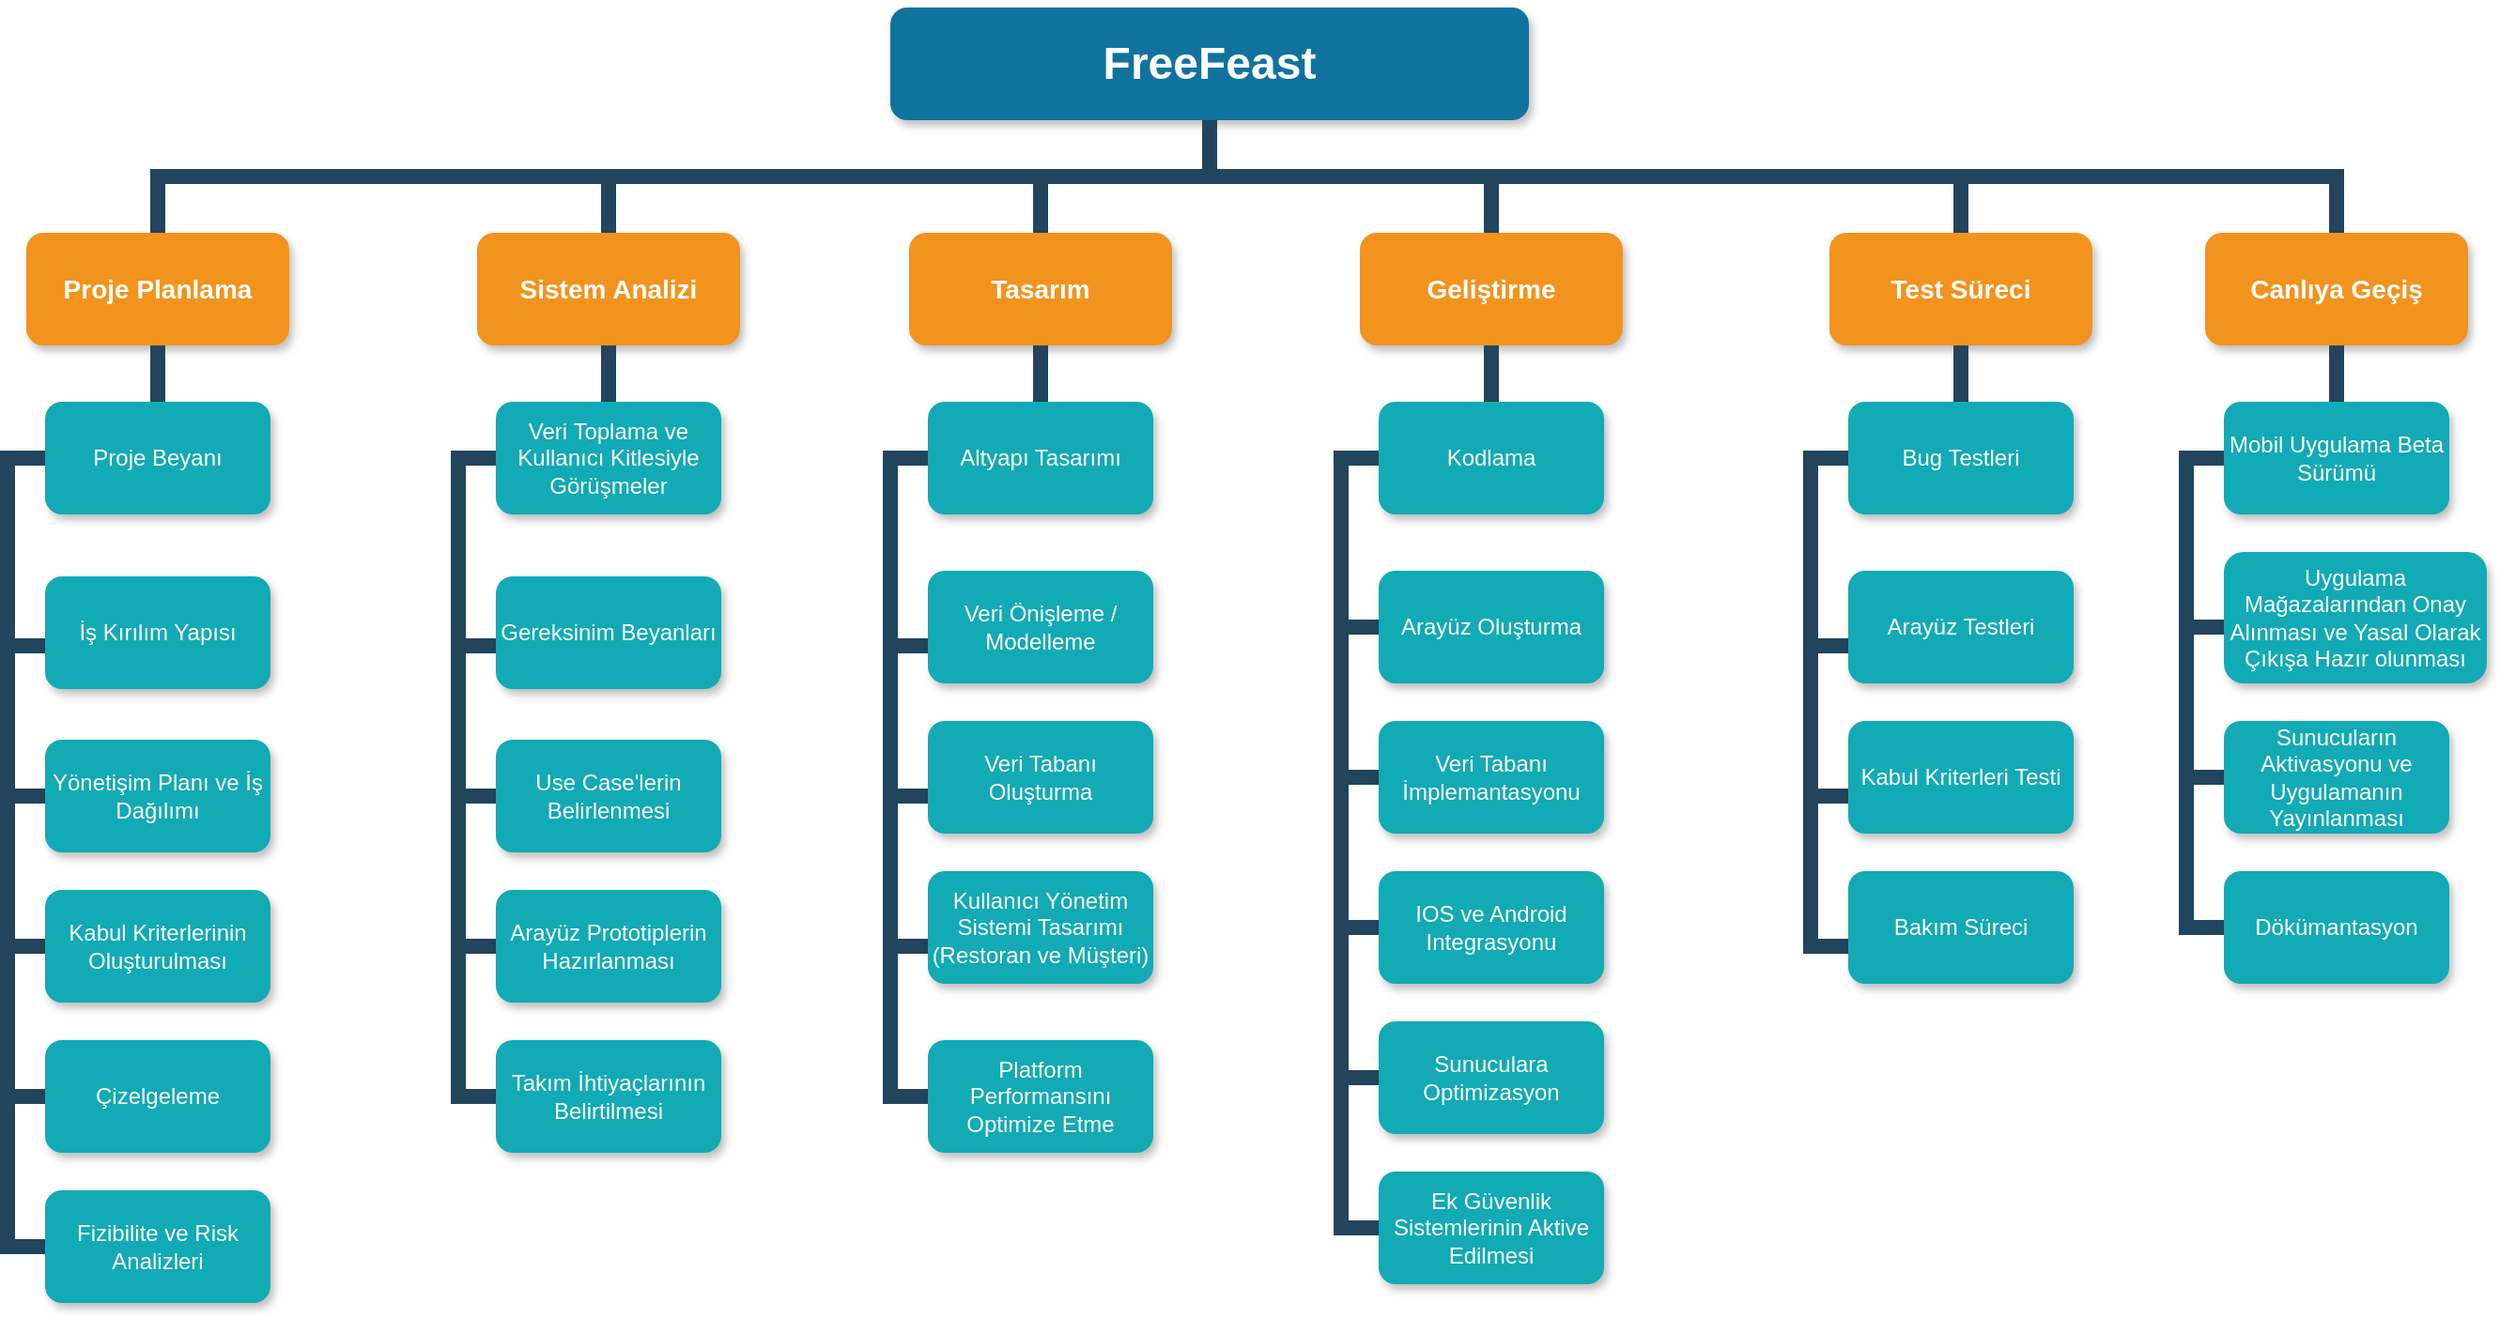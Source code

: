 <mxfile version="24.1.0" type="device">
  <diagram name="Page-1" id="64c3da0e-402f-94eb-ee01-a36477274f13">
    <mxGraphModel dx="474" dy="828" grid="1" gridSize="10" guides="1" tooltips="1" connect="1" arrows="1" fold="1" page="1" pageScale="1" pageWidth="1169" pageHeight="826" background="none" math="0" shadow="0">
      <root>
        <mxCell id="0" />
        <mxCell id="1" parent="0" />
        <mxCell id="2" value="FreeFeast" style="whiteSpace=wrap;rounded=1;shadow=1;fillColor=#10739E;strokeColor=none;fontColor=#FFFFFF;fontStyle=1;fontSize=24" parent="1" vertex="1">
          <mxGeometry x="750" y="50" width="340" height="60" as="geometry" />
        </mxCell>
        <mxCell id="3" value="Proje Planlama" style="whiteSpace=wrap;rounded=1;fillColor=#F2931E;strokeColor=none;shadow=1;fontColor=#FFFFFF;fontStyle=1;fontSize=14" parent="1" vertex="1">
          <mxGeometry x="290" y="170.0" width="140" height="60" as="geometry" />
        </mxCell>
        <mxCell id="4" value="Sistem Analizi" style="whiteSpace=wrap;rounded=1;fillColor=#F2931E;strokeColor=none;shadow=1;fontColor=#FFFFFF;fontStyle=1;fontSize=14" parent="1" vertex="1">
          <mxGeometry x="530" y="170.0" width="140" height="60" as="geometry" />
        </mxCell>
        <mxCell id="5" value="Canlıya Geçiş" style="whiteSpace=wrap;rounded=1;fillColor=#F2931E;strokeColor=none;shadow=1;fontColor=#FFFFFF;fontStyle=1;fontSize=14" parent="1" vertex="1">
          <mxGeometry x="1450" y="170.0" width="140" height="60" as="geometry" />
        </mxCell>
        <mxCell id="6" value="Tasarım" style="whiteSpace=wrap;rounded=1;fillColor=#F2931E;strokeColor=none;shadow=1;fontColor=#FFFFFF;fontStyle=1;fontSize=14" parent="1" vertex="1">
          <mxGeometry x="760" y="170.0" width="140" height="60" as="geometry" />
        </mxCell>
        <mxCell id="7" value="Geliştirme" style="whiteSpace=wrap;rounded=1;fillColor=#F2931E;strokeColor=none;shadow=1;fontColor=#FFFFFF;fontStyle=1;fontSize=14" parent="1" vertex="1">
          <mxGeometry x="1000" y="170.0" width="140" height="60" as="geometry" />
        </mxCell>
        <mxCell id="8" value="Test Süreci" style="whiteSpace=wrap;rounded=1;fillColor=#F2931E;strokeColor=none;shadow=1;fontColor=#FFFFFF;fontStyle=1;fontSize=14" parent="1" vertex="1">
          <mxGeometry x="1250" y="170.0" width="140" height="60" as="geometry" />
        </mxCell>
        <mxCell id="10" value="Proje Beyanı" style="whiteSpace=wrap;rounded=1;fillColor=#12AAB5;strokeColor=none;shadow=1;fontColor=#FFFFFF;" parent="1" vertex="1">
          <mxGeometry x="300" y="260.0" width="120" height="60" as="geometry" />
        </mxCell>
        <mxCell id="43" value="Veri Toplama ve Kullanıcı Kitlesiyle Görüşmeler" style="whiteSpace=wrap;rounded=1;fillColor=#12AAB5;strokeColor=none;shadow=1;fontColor=#FFFFFF;" parent="1" vertex="1">
          <mxGeometry x="540.0" y="260.0" width="120" height="60" as="geometry" />
        </mxCell>
        <mxCell id="103" value="" style="edgeStyle=elbowEdgeStyle;elbow=vertical;rounded=0;fontColor=#000000;endArrow=none;endFill=0;strokeWidth=8;strokeColor=#23445D;" parent="1" source="3" target="10" edge="1">
          <mxGeometry width="100" height="100" relative="1" as="geometry">
            <mxPoint x="150" y="290" as="sourcePoint" />
            <mxPoint x="250" y="190" as="targetPoint" />
          </mxGeometry>
        </mxCell>
        <mxCell id="105" value="" style="edgeStyle=elbowEdgeStyle;elbow=horizontal;rounded=0;fontColor=#000000;endArrow=none;endFill=0;strokeWidth=8;strokeColor=#23445D;" parent="1" source="10" edge="1">
          <mxGeometry width="100" height="100" relative="1" as="geometry">
            <mxPoint x="240" y="440" as="sourcePoint" />
            <mxPoint x="300" y="390" as="targetPoint" />
            <Array as="points">
              <mxPoint x="280" y="330" />
            </Array>
          </mxGeometry>
        </mxCell>
        <mxCell id="106" value="" style="edgeStyle=elbowEdgeStyle;elbow=horizontal;rounded=0;fontColor=#000000;endArrow=none;endFill=0;strokeWidth=8;strokeColor=#23445D;" parent="1" source="10" edge="1">
          <mxGeometry width="100" height="100" relative="1" as="geometry">
            <mxPoint x="310" y="300" as="sourcePoint" />
            <mxPoint x="300" y="470" as="targetPoint" />
            <Array as="points">
              <mxPoint x="280" y="360" />
            </Array>
          </mxGeometry>
        </mxCell>
        <mxCell id="107" value="" style="edgeStyle=elbowEdgeStyle;elbow=horizontal;rounded=0;fontColor=#000000;endArrow=none;endFill=0;strokeWidth=8;strokeColor=#23445D;" parent="1" source="10" edge="1">
          <mxGeometry width="100" height="100" relative="1" as="geometry">
            <mxPoint x="310" y="300" as="sourcePoint" />
            <mxPoint x="300.0" y="710" as="targetPoint" />
            <Array as="points">
              <mxPoint x="280" y="500" />
            </Array>
          </mxGeometry>
        </mxCell>
        <mxCell id="109" value="" style="edgeStyle=elbowEdgeStyle;elbow=horizontal;rounded=0;fontColor=#000000;endArrow=none;endFill=0;strokeWidth=8;strokeColor=#23445D;" parent="1" source="10" edge="1">
          <mxGeometry width="100" height="100" relative="1" as="geometry">
            <mxPoint x="330" y="320" as="sourcePoint" />
            <mxPoint x="300.0" y="630" as="targetPoint" />
            <Array as="points">
              <mxPoint x="280" y="370" />
            </Array>
          </mxGeometry>
        </mxCell>
        <mxCell id="110" value="" style="edgeStyle=elbowEdgeStyle;elbow=horizontal;rounded=0;fontColor=#000000;endArrow=none;endFill=0;strokeWidth=8;strokeColor=#23445D;" parent="1" source="10" edge="1">
          <mxGeometry width="100" height="100" relative="1" as="geometry">
            <mxPoint x="340" y="330" as="sourcePoint" />
            <mxPoint x="300" y="550" as="targetPoint" />
            <Array as="points">
              <mxPoint x="280" y="370" />
              <mxPoint x="280" y="400" />
            </Array>
          </mxGeometry>
        </mxCell>
        <mxCell id="116" value="" style="edgeStyle=elbowEdgeStyle;elbow=vertical;rounded=0;fontColor=#000000;endArrow=none;endFill=0;strokeWidth=8;strokeColor=#23445D;" parent="1" source="4" target="43" edge="1">
          <mxGeometry width="100" height="100" relative="1" as="geometry">
            <mxPoint x="240" y="240.0" as="sourcePoint" />
            <mxPoint x="140" y="310" as="targetPoint" />
          </mxGeometry>
        </mxCell>
        <mxCell id="118" value="" style="edgeStyle=elbowEdgeStyle;elbow=horizontal;rounded=0;fontColor=#000000;endArrow=none;endFill=0;strokeWidth=8;strokeColor=#23445D;" parent="1" source="43" edge="1">
          <mxGeometry width="100" height="100" relative="1" as="geometry">
            <mxPoint x="520" y="290.0" as="sourcePoint" />
            <mxPoint x="540.0" y="390" as="targetPoint" />
            <Array as="points">
              <mxPoint x="520" y="340" />
            </Array>
          </mxGeometry>
        </mxCell>
        <mxCell id="119" value="" style="edgeStyle=elbowEdgeStyle;elbow=horizontal;rounded=0;fontColor=#000000;endArrow=none;endFill=0;strokeWidth=8;strokeColor=#23445D;" parent="1" source="43" edge="1">
          <mxGeometry width="100" height="100" relative="1" as="geometry">
            <mxPoint x="530" y="290" as="sourcePoint" />
            <mxPoint x="540" y="470" as="targetPoint" />
            <Array as="points">
              <mxPoint x="520" y="380" />
            </Array>
          </mxGeometry>
        </mxCell>
        <mxCell id="121" value="" style="edgeStyle=elbowEdgeStyle;elbow=horizontal;rounded=0;fontColor=#000000;endArrow=none;endFill=0;strokeWidth=8;strokeColor=#23445D;" parent="1" source="43" edge="1">
          <mxGeometry width="100" height="100" relative="1" as="geometry">
            <mxPoint x="530" y="290" as="sourcePoint" />
            <mxPoint x="540" y="630" as="targetPoint" />
            <Array as="points">
              <mxPoint x="520" y="460" />
            </Array>
          </mxGeometry>
        </mxCell>
        <mxCell id="122" value="" style="edgeStyle=elbowEdgeStyle;elbow=horizontal;rounded=0;fontColor=#000000;endArrow=none;endFill=0;strokeWidth=8;strokeColor=#23445D;" parent="1" source="43" edge="1">
          <mxGeometry width="100" height="100" relative="1" as="geometry">
            <mxPoint x="530" y="290" as="sourcePoint" />
            <mxPoint x="540.0" y="550" as="targetPoint" />
            <Array as="points">
              <mxPoint x="520" y="430" />
            </Array>
          </mxGeometry>
        </mxCell>
        <mxCell id="133" value="Altyapı Tasarımı" style="whiteSpace=wrap;rounded=1;fillColor=#12AAB5;strokeColor=none;shadow=1;fontColor=#FFFFFF;" parent="1" vertex="1">
          <mxGeometry x="770.0" y="260.0" width="120" height="60" as="geometry" />
        </mxCell>
        <mxCell id="145" value="" style="edgeStyle=elbowEdgeStyle;elbow=horizontal;rounded=0;fontColor=#000000;endArrow=none;endFill=0;strokeWidth=8;strokeColor=#23445D;" parent="1" source="133" edge="1">
          <mxGeometry width="100" height="100" relative="1" as="geometry">
            <mxPoint x="750" y="290.0" as="sourcePoint" />
            <mxPoint x="770.0" y="390" as="targetPoint" />
            <Array as="points">
              <mxPoint x="750" y="340" />
            </Array>
          </mxGeometry>
        </mxCell>
        <mxCell id="146" value="" style="edgeStyle=elbowEdgeStyle;elbow=horizontal;rounded=0;fontColor=#000000;endArrow=none;endFill=0;strokeWidth=8;strokeColor=#23445D;" parent="1" source="133" edge="1">
          <mxGeometry width="100" height="100" relative="1" as="geometry">
            <mxPoint x="760" y="290" as="sourcePoint" />
            <mxPoint x="770" y="470" as="targetPoint" />
            <Array as="points">
              <mxPoint x="750" y="380" />
            </Array>
          </mxGeometry>
        </mxCell>
        <mxCell id="148" value="" style="edgeStyle=elbowEdgeStyle;elbow=horizontal;rounded=0;fontColor=#000000;endArrow=none;endFill=0;strokeWidth=8;strokeColor=#23445D;" parent="1" source="133" edge="1">
          <mxGeometry width="100" height="100" relative="1" as="geometry">
            <mxPoint x="760" y="290" as="sourcePoint" />
            <mxPoint x="770" y="630" as="targetPoint" />
            <Array as="points">
              <mxPoint x="750" y="460" />
            </Array>
          </mxGeometry>
        </mxCell>
        <mxCell id="149" value="" style="edgeStyle=elbowEdgeStyle;elbow=horizontal;rounded=0;fontColor=#000000;endArrow=none;endFill=0;strokeWidth=8;strokeColor=#23445D;" parent="1" source="133" edge="1">
          <mxGeometry width="100" height="100" relative="1" as="geometry">
            <mxPoint x="760" y="290" as="sourcePoint" />
            <mxPoint x="770.0" y="550" as="targetPoint" />
            <Array as="points">
              <mxPoint x="750" y="430" />
            </Array>
          </mxGeometry>
        </mxCell>
        <mxCell id="155" value="Kodlama" style="whiteSpace=wrap;rounded=1;fillColor=#12AAB5;strokeColor=none;shadow=1;fontColor=#FFFFFF;" parent="1" vertex="1">
          <mxGeometry x="1010.0" y="260.0" width="120" height="60" as="geometry" />
        </mxCell>
        <mxCell id="167" value="" style="edgeStyle=elbowEdgeStyle;elbow=horizontal;rounded=0;fontColor=#000000;endArrow=none;endFill=0;strokeWidth=8;strokeColor=#23445D;" parent="1" source="155" edge="1">
          <mxGeometry width="100" height="100" relative="1" as="geometry">
            <mxPoint x="990" y="290.0" as="sourcePoint" />
            <mxPoint x="1010" y="380.0" as="targetPoint" />
            <Array as="points">
              <mxPoint x="990" y="340.0" />
            </Array>
          </mxGeometry>
        </mxCell>
        <mxCell id="168" value="" style="edgeStyle=elbowEdgeStyle;elbow=horizontal;rounded=0;fontColor=#000000;endArrow=none;endFill=0;strokeWidth=8;strokeColor=#23445D;" parent="1" source="155" edge="1">
          <mxGeometry width="100" height="100" relative="1" as="geometry">
            <mxPoint x="1000" y="290.0" as="sourcePoint" />
            <mxPoint x="1010" y="460.0" as="targetPoint" />
            <Array as="points">
              <mxPoint x="990" y="380.0" />
            </Array>
          </mxGeometry>
        </mxCell>
        <mxCell id="169" value="" style="edgeStyle=elbowEdgeStyle;elbow=horizontal;rounded=0;fontColor=#000000;endArrow=none;endFill=0;strokeWidth=8;strokeColor=#23445D;" parent="1" source="155" edge="1">
          <mxGeometry width="100" height="100" relative="1" as="geometry">
            <mxPoint x="1000" y="290.0" as="sourcePoint" />
            <mxPoint x="1010" y="700.0" as="targetPoint" />
            <Array as="points">
              <mxPoint x="990" y="510.0" />
            </Array>
          </mxGeometry>
        </mxCell>
        <mxCell id="170" value="" style="edgeStyle=elbowEdgeStyle;elbow=horizontal;rounded=0;fontColor=#000000;endArrow=none;endFill=0;strokeWidth=8;strokeColor=#23445D;" parent="1" source="155" edge="1">
          <mxGeometry width="100" height="100" relative="1" as="geometry">
            <mxPoint x="1000" y="290.0" as="sourcePoint" />
            <mxPoint x="1010" y="620.0" as="targetPoint" />
            <Array as="points">
              <mxPoint x="990" y="460.0" />
            </Array>
          </mxGeometry>
        </mxCell>
        <mxCell id="171" value="" style="edgeStyle=elbowEdgeStyle;elbow=horizontal;rounded=0;fontColor=#000000;endArrow=none;endFill=0;strokeWidth=8;strokeColor=#23445D;" parent="1" source="155" edge="1">
          <mxGeometry width="100" height="100" relative="1" as="geometry">
            <mxPoint x="1000" y="290.0" as="sourcePoint" />
            <mxPoint x="1010" y="540.0" as="targetPoint" />
            <Array as="points">
              <mxPoint x="990" y="430.0" />
            </Array>
          </mxGeometry>
        </mxCell>
        <mxCell id="177" value="Bug Testleri" style="whiteSpace=wrap;rounded=1;fillColor=#12AAB5;strokeColor=none;shadow=1;fontColor=#FFFFFF;" parent="1" vertex="1">
          <mxGeometry x="1260.0" y="260.0" width="120" height="60" as="geometry" />
        </mxCell>
        <mxCell id="189" value="" style="edgeStyle=elbowEdgeStyle;elbow=horizontal;rounded=0;fontColor=#000000;endArrow=none;endFill=0;strokeWidth=8;strokeColor=#23445D;" parent="1" source="177" edge="1">
          <mxGeometry width="100" height="100" relative="1" as="geometry">
            <mxPoint x="1240" y="290.0" as="sourcePoint" />
            <mxPoint x="1260" y="390" as="targetPoint" />
            <Array as="points">
              <mxPoint x="1240" y="340.0" />
            </Array>
          </mxGeometry>
        </mxCell>
        <mxCell id="190" value="" style="edgeStyle=elbowEdgeStyle;elbow=horizontal;rounded=0;fontColor=#000000;endArrow=none;endFill=0;strokeWidth=8;strokeColor=#23445D;" parent="1" source="177" edge="1">
          <mxGeometry width="100" height="100" relative="1" as="geometry">
            <mxPoint x="1250" y="290.0" as="sourcePoint" />
            <mxPoint x="1260" y="470" as="targetPoint" />
            <Array as="points">
              <mxPoint x="1240" y="380.0" />
            </Array>
          </mxGeometry>
        </mxCell>
        <mxCell id="193" value="" style="edgeStyle=elbowEdgeStyle;elbow=horizontal;rounded=0;fontColor=#000000;endArrow=none;endFill=0;strokeWidth=8;strokeColor=#23445D;" parent="1" source="177" edge="1">
          <mxGeometry width="100" height="100" relative="1" as="geometry">
            <mxPoint x="1250" y="290.0" as="sourcePoint" />
            <mxPoint x="1260" y="550" as="targetPoint" />
            <Array as="points">
              <mxPoint x="1240" y="430.0" />
            </Array>
          </mxGeometry>
        </mxCell>
        <mxCell id="199" value="Mobil Uygulama Beta Sürümü" style="whiteSpace=wrap;rounded=1;fillColor=#12AAB5;strokeColor=none;shadow=1;fontColor=#FFFFFF;" parent="1" vertex="1">
          <mxGeometry x="1460.0" y="260.0" width="120" height="60" as="geometry" />
        </mxCell>
        <mxCell id="211" value="" style="edgeStyle=elbowEdgeStyle;elbow=horizontal;rounded=0;fontColor=#000000;endArrow=none;endFill=0;strokeWidth=8;strokeColor=#23445D;" parent="1" source="199" edge="1">
          <mxGeometry width="100" height="100" relative="1" as="geometry">
            <mxPoint x="1440" y="290.0" as="sourcePoint" />
            <mxPoint x="1460" y="380.0" as="targetPoint" />
            <Array as="points">
              <mxPoint x="1440" y="340.0" />
            </Array>
          </mxGeometry>
        </mxCell>
        <mxCell id="212" value="" style="edgeStyle=elbowEdgeStyle;elbow=horizontal;rounded=0;fontColor=#000000;endArrow=none;endFill=0;strokeWidth=8;strokeColor=#23445D;" parent="1" source="199" edge="1">
          <mxGeometry width="100" height="100" relative="1" as="geometry">
            <mxPoint x="1450" y="290.0" as="sourcePoint" />
            <mxPoint x="1460" y="460.0" as="targetPoint" />
            <Array as="points">
              <mxPoint x="1440" y="380.0" />
            </Array>
          </mxGeometry>
        </mxCell>
        <mxCell id="221" value="" style="edgeStyle=elbowEdgeStyle;elbow=vertical;rounded=0;fontColor=#000000;endArrow=none;endFill=0;strokeWidth=8;strokeColor=#23445D;" parent="1" source="6" target="133" edge="1">
          <mxGeometry width="100" height="100" relative="1" as="geometry">
            <mxPoint x="780" y="270" as="sourcePoint" />
            <mxPoint x="880" y="170" as="targetPoint" />
          </mxGeometry>
        </mxCell>
        <mxCell id="223" value="" style="edgeStyle=elbowEdgeStyle;elbow=vertical;rounded=0;fontColor=#000000;endArrow=none;endFill=0;strokeWidth=8;strokeColor=#23445D;" parent="1" source="7" target="155" edge="1">
          <mxGeometry width="100" height="100" relative="1" as="geometry">
            <mxPoint x="1340" y="300" as="sourcePoint" />
            <mxPoint x="1240" y="190" as="targetPoint" />
          </mxGeometry>
        </mxCell>
        <mxCell id="225" value="" style="edgeStyle=elbowEdgeStyle;elbow=vertical;rounded=0;fontColor=#000000;endArrow=none;endFill=0;strokeWidth=8;strokeColor=#23445D;" parent="1" source="8" target="177" edge="1">
          <mxGeometry width="100" height="100" relative="1" as="geometry">
            <mxPoint x="1550" y="290" as="sourcePoint" />
            <mxPoint x="1650" y="190" as="targetPoint" />
          </mxGeometry>
        </mxCell>
        <mxCell id="227" value="" style="edgeStyle=elbowEdgeStyle;elbow=vertical;rounded=0;fontColor=#000000;endArrow=none;endFill=0;strokeWidth=8;strokeColor=#23445D;" parent="1" source="5" target="199" edge="1">
          <mxGeometry width="100" height="100" relative="1" as="geometry">
            <mxPoint x="1450" y="290" as="sourcePoint" />
            <mxPoint x="1550" y="190" as="targetPoint" />
          </mxGeometry>
        </mxCell>
        <mxCell id="229" value="" style="edgeStyle=elbowEdgeStyle;elbow=vertical;rounded=0;fontColor=#000000;endArrow=none;endFill=0;strokeWidth=8;strokeColor=#23445D;" parent="1" source="2" target="3" edge="1">
          <mxGeometry width="100" height="100" relative="1" as="geometry">
            <mxPoint x="540" y="140" as="sourcePoint" />
            <mxPoint x="640" y="40" as="targetPoint" />
          </mxGeometry>
        </mxCell>
        <mxCell id="230" value="" style="edgeStyle=elbowEdgeStyle;elbow=vertical;rounded=0;fontColor=#000000;endArrow=none;endFill=0;strokeWidth=8;strokeColor=#23445D;" parent="1" source="2" target="4" edge="1">
          <mxGeometry width="100" height="100" relative="1" as="geometry">
            <mxPoint x="550" y="150" as="sourcePoint" />
            <mxPoint x="650" y="50" as="targetPoint" />
          </mxGeometry>
        </mxCell>
        <mxCell id="231" value="" style="edgeStyle=elbowEdgeStyle;elbow=vertical;rounded=0;fontColor=#000000;endArrow=none;endFill=0;strokeWidth=8;strokeColor=#23445D;" parent="1" source="2" target="6" edge="1">
          <mxGeometry width="100" height="100" relative="1" as="geometry">
            <mxPoint x="560" y="160" as="sourcePoint" />
            <mxPoint x="660" y="60" as="targetPoint" />
          </mxGeometry>
        </mxCell>
        <mxCell id="232" value="" style="edgeStyle=elbowEdgeStyle;elbow=vertical;rounded=0;fontColor=#000000;endArrow=none;endFill=0;strokeWidth=8;strokeColor=#23445D;" parent="1" source="2" target="7" edge="1">
          <mxGeometry width="100" height="100" relative="1" as="geometry">
            <mxPoint x="570" y="170" as="sourcePoint" />
            <mxPoint x="670" y="70" as="targetPoint" />
          </mxGeometry>
        </mxCell>
        <mxCell id="233" value="" style="edgeStyle=elbowEdgeStyle;elbow=vertical;rounded=0;fontColor=#000000;endArrow=none;endFill=0;strokeWidth=8;strokeColor=#23445D;" parent="1" source="2" target="8" edge="1">
          <mxGeometry width="100" height="100" relative="1" as="geometry">
            <mxPoint x="580" y="180" as="sourcePoint" />
            <mxPoint x="680" y="80" as="targetPoint" />
          </mxGeometry>
        </mxCell>
        <mxCell id="234" value="" style="edgeStyle=elbowEdgeStyle;elbow=vertical;rounded=0;fontColor=#000000;endArrow=none;endFill=0;strokeWidth=8;strokeColor=#23445D;" parent="1" source="2" target="5" edge="1">
          <mxGeometry width="100" height="100" relative="1" as="geometry">
            <mxPoint x="590" y="190" as="sourcePoint" />
            <mxPoint x="690" y="90" as="targetPoint" />
          </mxGeometry>
        </mxCell>
        <mxCell id="6kYsj9so0ANqr6Ve41Mp-234" value="İş Kırılım Yapısı" style="whiteSpace=wrap;rounded=1;fillColor=#12AAB5;strokeColor=none;shadow=1;fontColor=#FFFFFF;" parent="1" vertex="1">
          <mxGeometry x="300" y="353" width="120" height="60" as="geometry" />
        </mxCell>
        <mxCell id="6kYsj9so0ANqr6Ve41Mp-235" value="Yönetişim Planı ve İş Dağılımı" style="whiteSpace=wrap;rounded=1;fillColor=#12AAB5;strokeColor=none;shadow=1;fontColor=#FFFFFF;" parent="1" vertex="1">
          <mxGeometry x="300" y="440.0" width="120" height="60" as="geometry" />
        </mxCell>
        <mxCell id="6kYsj9so0ANqr6Ve41Mp-236" value="Kabul Kriterlerinin Oluşturulması" style="whiteSpace=wrap;rounded=1;fillColor=#12AAB5;strokeColor=none;shadow=1;fontColor=#FFFFFF;" parent="1" vertex="1">
          <mxGeometry x="300" y="520.0" width="120" height="60" as="geometry" />
        </mxCell>
        <mxCell id="6kYsj9so0ANqr6Ve41Mp-237" value="Çizelgeleme" style="whiteSpace=wrap;rounded=1;fillColor=#12AAB5;strokeColor=none;shadow=1;fontColor=#FFFFFF;" parent="1" vertex="1">
          <mxGeometry x="300" y="600.0" width="120" height="60" as="geometry" />
        </mxCell>
        <mxCell id="6kYsj9so0ANqr6Ve41Mp-238" value="Fizibilite ve Risk Analizleri" style="whiteSpace=wrap;rounded=1;fillColor=#12AAB5;strokeColor=none;shadow=1;fontColor=#FFFFFF;" parent="1" vertex="1">
          <mxGeometry x="300" y="680.0" width="120" height="60" as="geometry" />
        </mxCell>
        <mxCell id="6kYsj9so0ANqr6Ve41Mp-240" value="Gereksinim Beyanları" style="whiteSpace=wrap;rounded=1;fillColor=#12AAB5;strokeColor=none;shadow=1;fontColor=#FFFFFF;" parent="1" vertex="1">
          <mxGeometry x="540" y="353" width="120" height="60" as="geometry" />
        </mxCell>
        <mxCell id="6kYsj9so0ANqr6Ve41Mp-241" value="Use Case&#39;lerin Belirlenmesi" style="whiteSpace=wrap;rounded=1;fillColor=#12AAB5;strokeColor=none;shadow=1;fontColor=#FFFFFF;" parent="1" vertex="1">
          <mxGeometry x="540" y="440.0" width="120" height="60" as="geometry" />
        </mxCell>
        <mxCell id="6kYsj9so0ANqr6Ve41Mp-242" value="Arayüz Prototiplerin Hazırlanması" style="whiteSpace=wrap;rounded=1;fillColor=#12AAB5;strokeColor=none;shadow=1;fontColor=#FFFFFF;" parent="1" vertex="1">
          <mxGeometry x="540" y="520.0" width="120" height="60" as="geometry" />
        </mxCell>
        <mxCell id="6kYsj9so0ANqr6Ve41Mp-243" value="Takım İhtiyaçlarının Belirtilmesi" style="whiteSpace=wrap;rounded=1;fillColor=#12AAB5;strokeColor=none;shadow=1;fontColor=#FFFFFF;" parent="1" vertex="1">
          <mxGeometry x="540" y="600.0" width="120" height="60" as="geometry" />
        </mxCell>
        <mxCell id="6kYsj9so0ANqr6Ve41Mp-245" value="Veri Önişleme / Modelleme" style="whiteSpace=wrap;rounded=1;fillColor=#12AAB5;strokeColor=none;shadow=1;fontColor=#FFFFFF;" parent="1" vertex="1">
          <mxGeometry x="770" y="350.0" width="120" height="60" as="geometry" />
        </mxCell>
        <mxCell id="6kYsj9so0ANqr6Ve41Mp-246" value="Veri Tabanı Oluşturma" style="whiteSpace=wrap;rounded=1;fillColor=#12AAB5;strokeColor=none;shadow=1;fontColor=#FFFFFF;" parent="1" vertex="1">
          <mxGeometry x="770" y="430.0" width="120" height="60" as="geometry" />
        </mxCell>
        <mxCell id="6kYsj9so0ANqr6Ve41Mp-247" value="Kullanıcı Yönetim Sistemi Tasarımı (Restoran ve Müşteri)" style="whiteSpace=wrap;rounded=1;fillColor=#12AAB5;strokeColor=none;shadow=1;fontColor=#FFFFFF;" parent="1" vertex="1">
          <mxGeometry x="770" y="510.0" width="120" height="60" as="geometry" />
        </mxCell>
        <mxCell id="6kYsj9so0ANqr6Ve41Mp-253" value="Platform Performansını Optimize Etme" style="whiteSpace=wrap;rounded=1;fillColor=#12AAB5;strokeColor=none;shadow=1;fontColor=#FFFFFF;" parent="1" vertex="1">
          <mxGeometry x="770" y="600.0" width="120" height="60" as="geometry" />
        </mxCell>
        <mxCell id="6kYsj9so0ANqr6Ve41Mp-254" value="Arayüz Oluşturma" style="whiteSpace=wrap;rounded=1;fillColor=#12AAB5;strokeColor=none;shadow=1;fontColor=#FFFFFF;" parent="1" vertex="1">
          <mxGeometry x="1010.0" y="350.0" width="120" height="60" as="geometry" />
        </mxCell>
        <mxCell id="6kYsj9so0ANqr6Ve41Mp-255" value="Veri Tabanı İmplemantasyonu" style="whiteSpace=wrap;rounded=1;fillColor=#12AAB5;strokeColor=none;shadow=1;fontColor=#FFFFFF;" parent="1" vertex="1">
          <mxGeometry x="1010.0" y="430.0" width="120" height="60" as="geometry" />
        </mxCell>
        <mxCell id="6kYsj9so0ANqr6Ve41Mp-256" value="IOS ve Android Integrasyonu" style="whiteSpace=wrap;rounded=1;fillColor=#12AAB5;strokeColor=none;shadow=1;fontColor=#FFFFFF;" parent="1" vertex="1">
          <mxGeometry x="1010.0" y="510.0" width="120" height="60" as="geometry" />
        </mxCell>
        <mxCell id="6kYsj9so0ANqr6Ve41Mp-257" value="Sunuculara Optimizasyon" style="whiteSpace=wrap;rounded=1;fillColor=#12AAB5;strokeColor=none;shadow=1;fontColor=#FFFFFF;" parent="1" vertex="1">
          <mxGeometry x="1010.0" y="590.0" width="120" height="60" as="geometry" />
        </mxCell>
        <mxCell id="6kYsj9so0ANqr6Ve41Mp-258" value="Ek Güvenlik Sistemlerinin Aktive Edilmesi" style="whiteSpace=wrap;rounded=1;fillColor=#12AAB5;strokeColor=none;shadow=1;fontColor=#FFFFFF;" parent="1" vertex="1">
          <mxGeometry x="1010.0" y="670.0" width="120" height="60" as="geometry" />
        </mxCell>
        <mxCell id="6kYsj9so0ANqr6Ve41Mp-259" value="Arayüz Testleri" style="whiteSpace=wrap;rounded=1;fillColor=#12AAB5;strokeColor=none;shadow=1;fontColor=#FFFFFF;" parent="1" vertex="1">
          <mxGeometry x="1260.0" y="350.0" width="120" height="60" as="geometry" />
        </mxCell>
        <mxCell id="6kYsj9so0ANqr6Ve41Mp-260" value="Kabul Kriterleri Testi" style="whiteSpace=wrap;rounded=1;fillColor=#12AAB5;strokeColor=none;shadow=1;fontColor=#FFFFFF;" parent="1" vertex="1">
          <mxGeometry x="1260.0" y="430.0" width="120" height="60" as="geometry" />
        </mxCell>
        <mxCell id="6kYsj9so0ANqr6Ve41Mp-261" value="Bakım Süreci" style="whiteSpace=wrap;rounded=1;fillColor=#12AAB5;strokeColor=none;shadow=1;fontColor=#FFFFFF;" parent="1" vertex="1">
          <mxGeometry x="1260.0" y="510.0" width="120" height="60" as="geometry" />
        </mxCell>
        <mxCell id="6kYsj9so0ANqr6Ve41Mp-262" value="Dökümantasyon" style="whiteSpace=wrap;rounded=1;fillColor=#12AAB5;strokeColor=none;shadow=1;fontColor=#FFFFFF;" parent="1" vertex="1">
          <mxGeometry x="1460.0" y="510.0" width="120" height="60" as="geometry" />
        </mxCell>
        <mxCell id="6kYsj9so0ANqr6Ve41Mp-264" value="Uygulama Mağazalarından Onay Alınması ve Yasal Olarak Çıkışa Hazır olunması" style="whiteSpace=wrap;rounded=1;fillColor=#12AAB5;strokeColor=none;shadow=1;fontColor=#FFFFFF;" parent="1" vertex="1">
          <mxGeometry x="1460" y="340" width="140" height="70" as="geometry" />
        </mxCell>
        <mxCell id="6kYsj9so0ANqr6Ve41Mp-265" value="Sunucuların Aktivasyonu ve Uygulamanın Yayınlanması" style="whiteSpace=wrap;rounded=1;fillColor=#12AAB5;strokeColor=none;shadow=1;fontColor=#FFFFFF;" parent="1" vertex="1">
          <mxGeometry x="1460.0" y="430.0" width="120" height="60" as="geometry" />
        </mxCell>
        <mxCell id="tFB7nEEr1jrOijAsHret-234" value="" style="edgeStyle=elbowEdgeStyle;elbow=horizontal;rounded=0;fontColor=#000000;endArrow=none;endFill=0;strokeWidth=8;strokeColor=#23445D;" parent="1" target="6kYsj9so0ANqr6Ve41Mp-262" edge="1">
          <mxGeometry width="100" height="100" relative="1" as="geometry">
            <mxPoint x="1460" y="290" as="sourcePoint" />
            <mxPoint x="1440" y="580" as="targetPoint" />
            <Array as="points">
              <mxPoint x="1440" y="460.0" />
            </Array>
          </mxGeometry>
        </mxCell>
      </root>
    </mxGraphModel>
  </diagram>
</mxfile>
